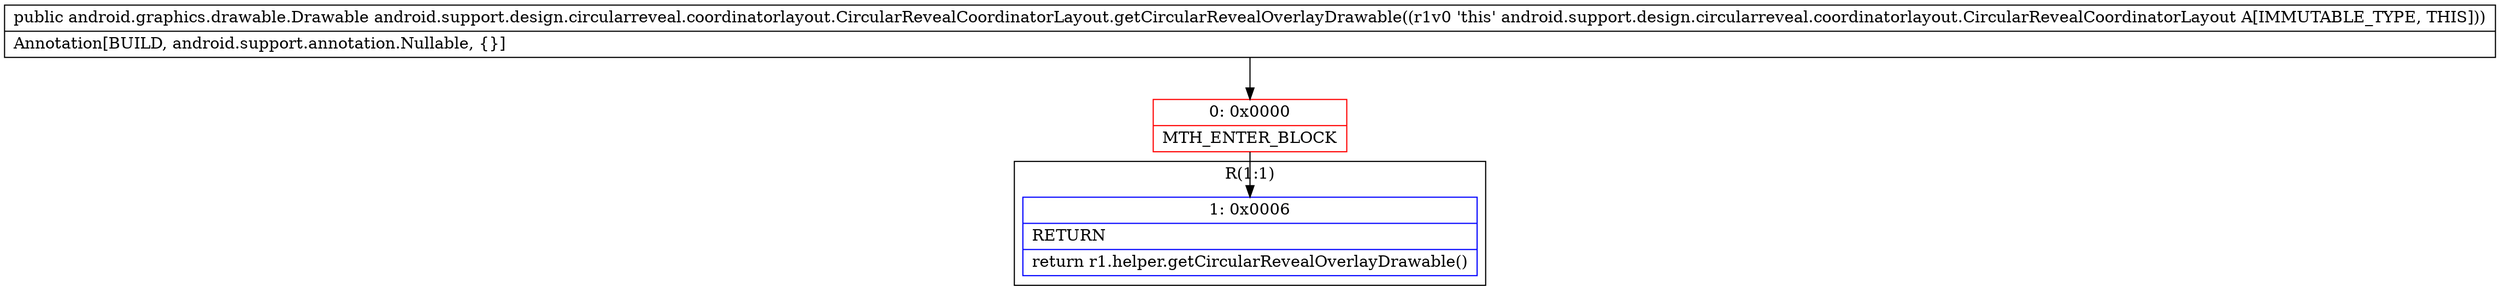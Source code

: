 digraph "CFG forandroid.support.design.circularreveal.coordinatorlayout.CircularRevealCoordinatorLayout.getCircularRevealOverlayDrawable()Landroid\/graphics\/drawable\/Drawable;" {
subgraph cluster_Region_1575764427 {
label = "R(1:1)";
node [shape=record,color=blue];
Node_1 [shape=record,label="{1\:\ 0x0006|RETURN\l|return r1.helper.getCircularRevealOverlayDrawable()\l}"];
}
Node_0 [shape=record,color=red,label="{0\:\ 0x0000|MTH_ENTER_BLOCK\l}"];
MethodNode[shape=record,label="{public android.graphics.drawable.Drawable android.support.design.circularreveal.coordinatorlayout.CircularRevealCoordinatorLayout.getCircularRevealOverlayDrawable((r1v0 'this' android.support.design.circularreveal.coordinatorlayout.CircularRevealCoordinatorLayout A[IMMUTABLE_TYPE, THIS]))  | Annotation[BUILD, android.support.annotation.Nullable, \{\}]\l}"];
MethodNode -> Node_0;
Node_0 -> Node_1;
}

